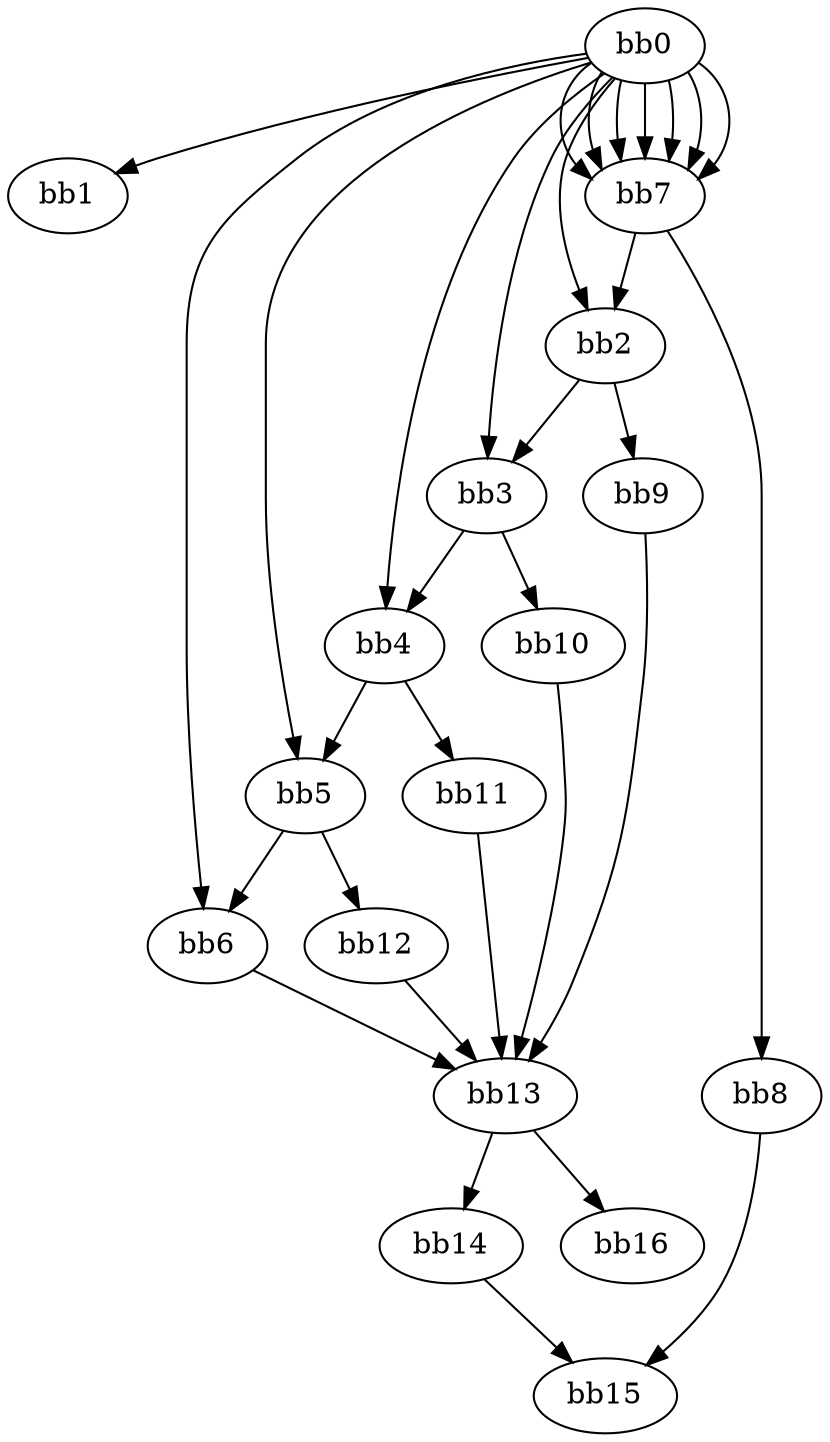 digraph {
    0 [ label = "bb0\l" ]
    1 [ label = "bb1\l" ]
    2 [ label = "bb2\l" ]
    3 [ label = "bb3\l" ]
    4 [ label = "bb4\l" ]
    5 [ label = "bb5\l" ]
    6 [ label = "bb6\l" ]
    7 [ label = "bb7\l" ]
    8 [ label = "bb8\l" ]
    9 [ label = "bb9\l" ]
    10 [ label = "bb10\l" ]
    11 [ label = "bb11\l" ]
    12 [ label = "bb12\l" ]
    13 [ label = "bb13\l" ]
    14 [ label = "bb14\l" ]
    15 [ label = "bb15\l" ]
    16 [ label = "bb16\l" ]
    0 -> 1 [ ]
    0 -> 2 [ ]
    0 -> 3 [ ]
    0 -> 4 [ ]
    0 -> 5 [ ]
    0 -> 6 [ ]
    0 -> 7 [ ]
    0 -> 7 [ ]
    0 -> 7 [ ]
    0 -> 7 [ ]
    0 -> 7 [ ]
    0 -> 7 [ ]
    0 -> 7 [ ]
    2 -> 3 [ ]
    2 -> 9 [ ]
    3 -> 4 [ ]
    3 -> 10 [ ]
    4 -> 5 [ ]
    4 -> 11 [ ]
    5 -> 6 [ ]
    5 -> 12 [ ]
    6 -> 13 [ ]
    7 -> 2 [ ]
    7 -> 8 [ ]
    8 -> 15 [ ]
    9 -> 13 [ ]
    10 -> 13 [ ]
    11 -> 13 [ ]
    12 -> 13 [ ]
    13 -> 14 [ ]
    13 -> 16 [ ]
    14 -> 15 [ ]
}

